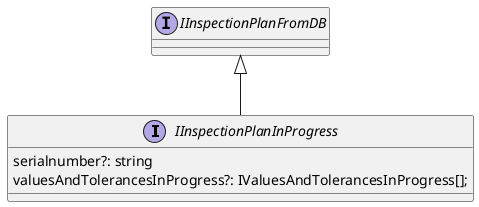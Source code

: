 @startuml
'https://plantuml.com/class-diagram

interface IInspectionPlanInProgress extends IInspectionPlanFromDB {
  serialnumber?: string
  valuesAndTolerancesInProgress?: IValuesAndTolerancesInProgress[];
}

@enduml
